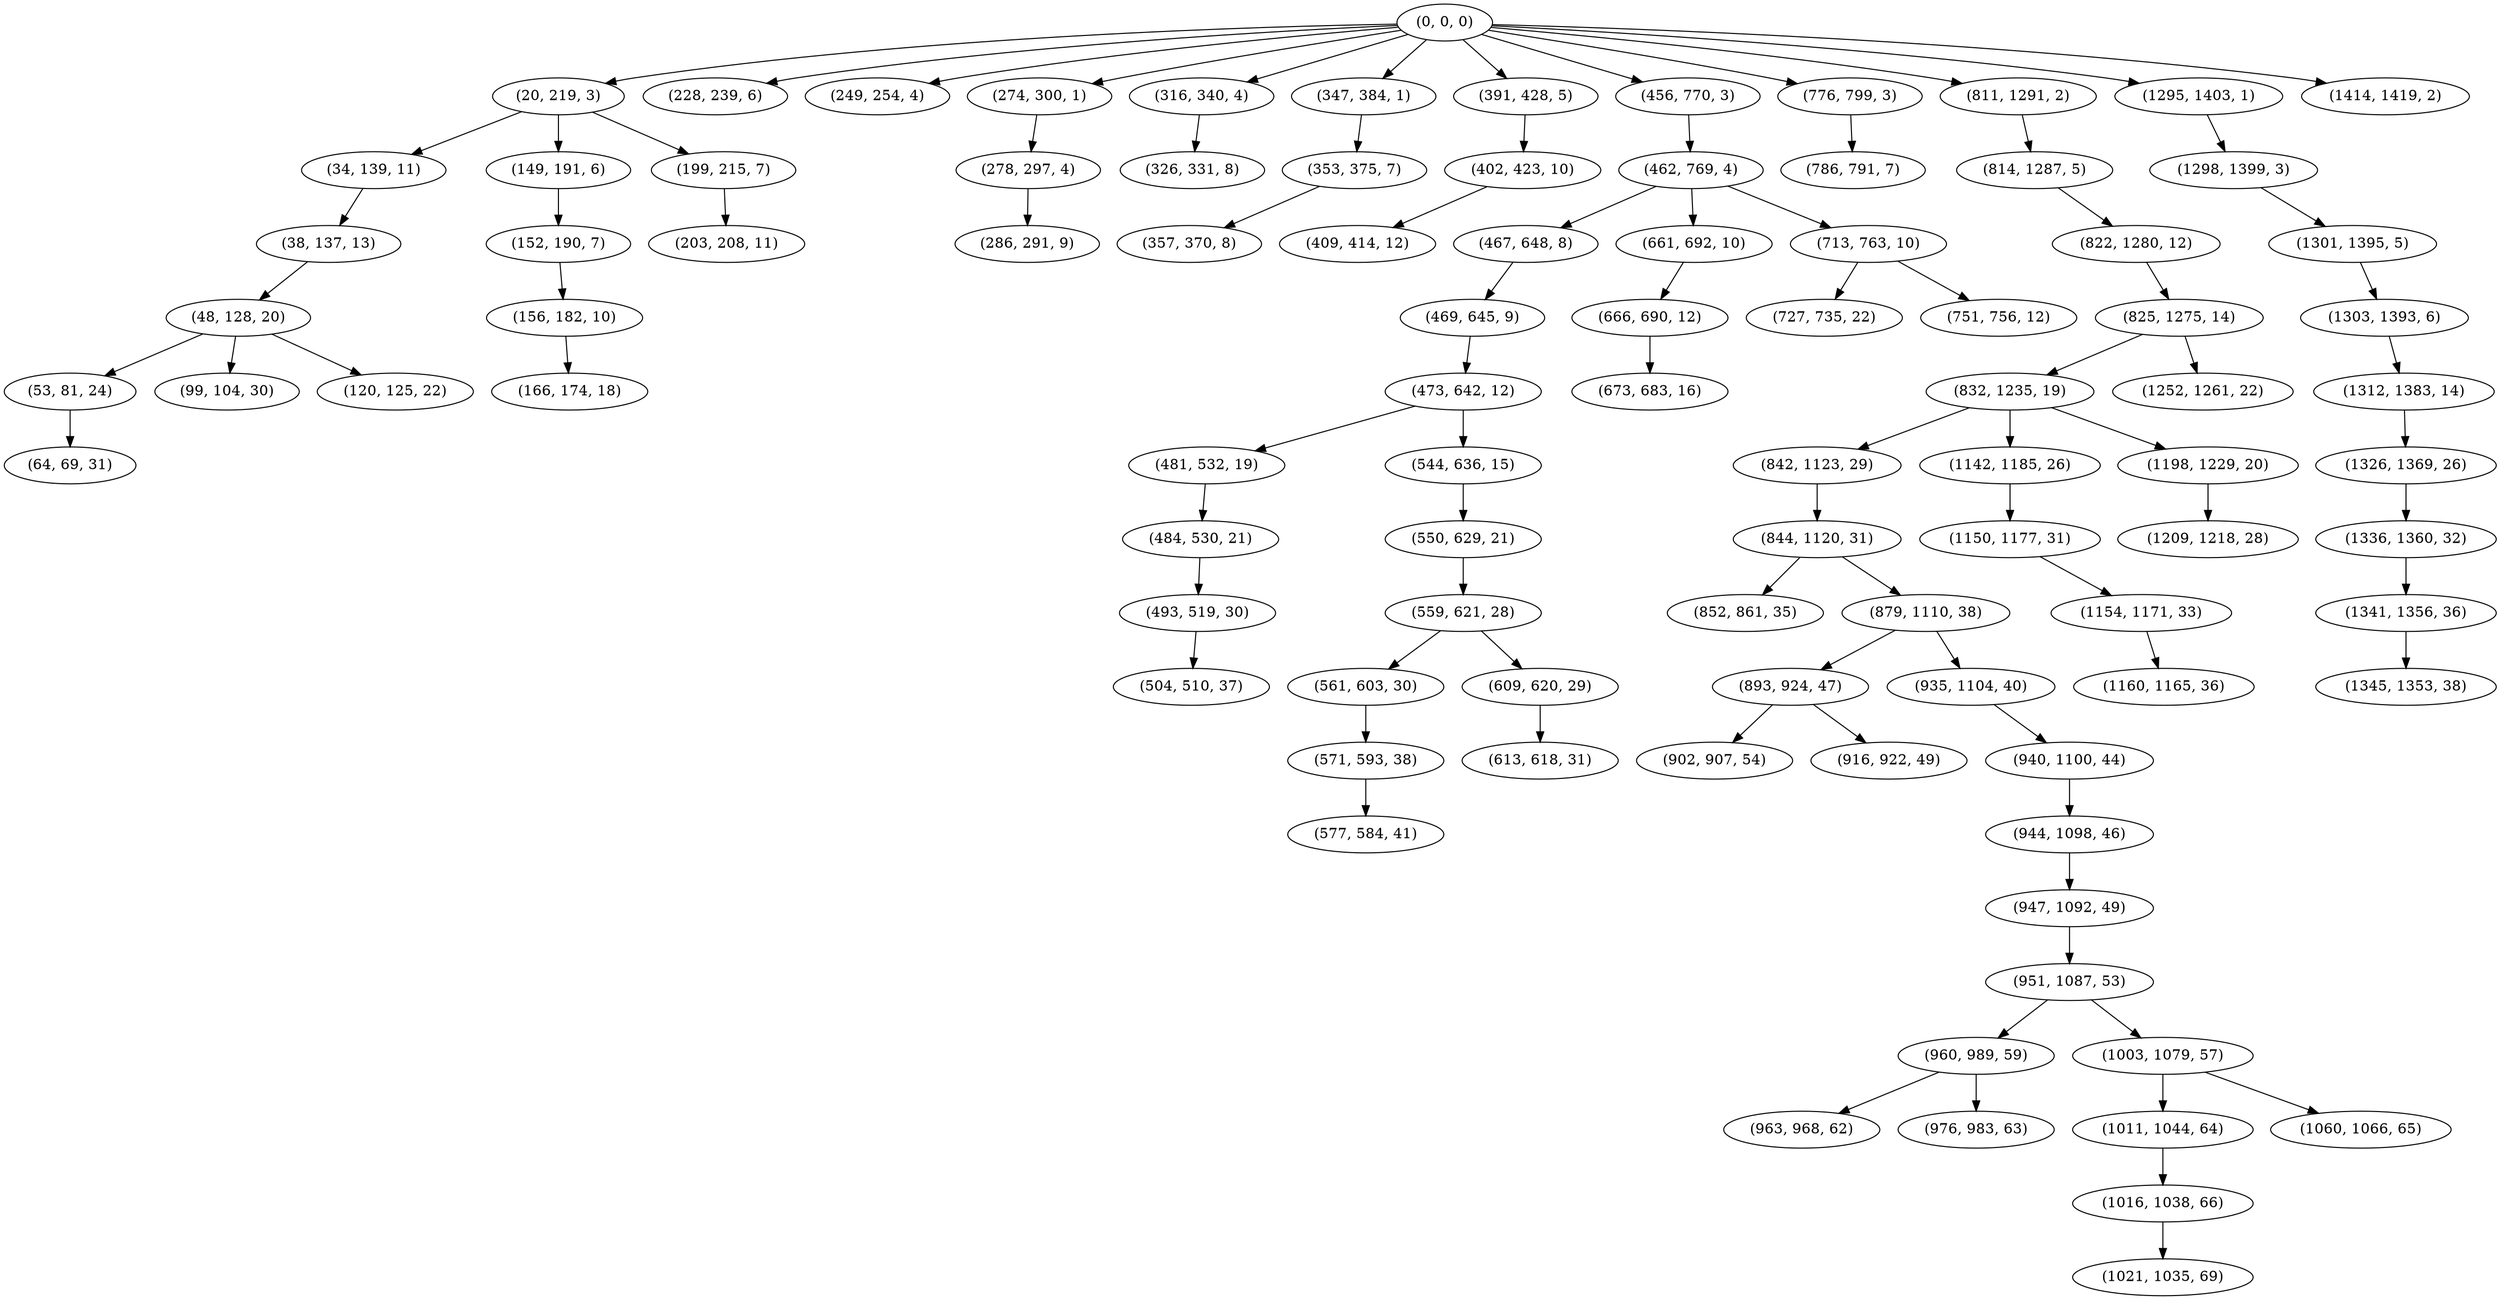 digraph tree {
    "(0, 0, 0)";
    "(20, 219, 3)";
    "(34, 139, 11)";
    "(38, 137, 13)";
    "(48, 128, 20)";
    "(53, 81, 24)";
    "(64, 69, 31)";
    "(99, 104, 30)";
    "(120, 125, 22)";
    "(149, 191, 6)";
    "(152, 190, 7)";
    "(156, 182, 10)";
    "(166, 174, 18)";
    "(199, 215, 7)";
    "(203, 208, 11)";
    "(228, 239, 6)";
    "(249, 254, 4)";
    "(274, 300, 1)";
    "(278, 297, 4)";
    "(286, 291, 9)";
    "(316, 340, 4)";
    "(326, 331, 8)";
    "(347, 384, 1)";
    "(353, 375, 7)";
    "(357, 370, 8)";
    "(391, 428, 5)";
    "(402, 423, 10)";
    "(409, 414, 12)";
    "(456, 770, 3)";
    "(462, 769, 4)";
    "(467, 648, 8)";
    "(469, 645, 9)";
    "(473, 642, 12)";
    "(481, 532, 19)";
    "(484, 530, 21)";
    "(493, 519, 30)";
    "(504, 510, 37)";
    "(544, 636, 15)";
    "(550, 629, 21)";
    "(559, 621, 28)";
    "(561, 603, 30)";
    "(571, 593, 38)";
    "(577, 584, 41)";
    "(609, 620, 29)";
    "(613, 618, 31)";
    "(661, 692, 10)";
    "(666, 690, 12)";
    "(673, 683, 16)";
    "(713, 763, 10)";
    "(727, 735, 22)";
    "(751, 756, 12)";
    "(776, 799, 3)";
    "(786, 791, 7)";
    "(811, 1291, 2)";
    "(814, 1287, 5)";
    "(822, 1280, 12)";
    "(825, 1275, 14)";
    "(832, 1235, 19)";
    "(842, 1123, 29)";
    "(844, 1120, 31)";
    "(852, 861, 35)";
    "(879, 1110, 38)";
    "(893, 924, 47)";
    "(902, 907, 54)";
    "(916, 922, 49)";
    "(935, 1104, 40)";
    "(940, 1100, 44)";
    "(944, 1098, 46)";
    "(947, 1092, 49)";
    "(951, 1087, 53)";
    "(960, 989, 59)";
    "(963, 968, 62)";
    "(976, 983, 63)";
    "(1003, 1079, 57)";
    "(1011, 1044, 64)";
    "(1016, 1038, 66)";
    "(1021, 1035, 69)";
    "(1060, 1066, 65)";
    "(1142, 1185, 26)";
    "(1150, 1177, 31)";
    "(1154, 1171, 33)";
    "(1160, 1165, 36)";
    "(1198, 1229, 20)";
    "(1209, 1218, 28)";
    "(1252, 1261, 22)";
    "(1295, 1403, 1)";
    "(1298, 1399, 3)";
    "(1301, 1395, 5)";
    "(1303, 1393, 6)";
    "(1312, 1383, 14)";
    "(1326, 1369, 26)";
    "(1336, 1360, 32)";
    "(1341, 1356, 36)";
    "(1345, 1353, 38)";
    "(1414, 1419, 2)";
    "(0, 0, 0)" -> "(20, 219, 3)";
    "(0, 0, 0)" -> "(228, 239, 6)";
    "(0, 0, 0)" -> "(249, 254, 4)";
    "(0, 0, 0)" -> "(274, 300, 1)";
    "(0, 0, 0)" -> "(316, 340, 4)";
    "(0, 0, 0)" -> "(347, 384, 1)";
    "(0, 0, 0)" -> "(391, 428, 5)";
    "(0, 0, 0)" -> "(456, 770, 3)";
    "(0, 0, 0)" -> "(776, 799, 3)";
    "(0, 0, 0)" -> "(811, 1291, 2)";
    "(0, 0, 0)" -> "(1295, 1403, 1)";
    "(0, 0, 0)" -> "(1414, 1419, 2)";
    "(20, 219, 3)" -> "(34, 139, 11)";
    "(20, 219, 3)" -> "(149, 191, 6)";
    "(20, 219, 3)" -> "(199, 215, 7)";
    "(34, 139, 11)" -> "(38, 137, 13)";
    "(38, 137, 13)" -> "(48, 128, 20)";
    "(48, 128, 20)" -> "(53, 81, 24)";
    "(48, 128, 20)" -> "(99, 104, 30)";
    "(48, 128, 20)" -> "(120, 125, 22)";
    "(53, 81, 24)" -> "(64, 69, 31)";
    "(149, 191, 6)" -> "(152, 190, 7)";
    "(152, 190, 7)" -> "(156, 182, 10)";
    "(156, 182, 10)" -> "(166, 174, 18)";
    "(199, 215, 7)" -> "(203, 208, 11)";
    "(274, 300, 1)" -> "(278, 297, 4)";
    "(278, 297, 4)" -> "(286, 291, 9)";
    "(316, 340, 4)" -> "(326, 331, 8)";
    "(347, 384, 1)" -> "(353, 375, 7)";
    "(353, 375, 7)" -> "(357, 370, 8)";
    "(391, 428, 5)" -> "(402, 423, 10)";
    "(402, 423, 10)" -> "(409, 414, 12)";
    "(456, 770, 3)" -> "(462, 769, 4)";
    "(462, 769, 4)" -> "(467, 648, 8)";
    "(462, 769, 4)" -> "(661, 692, 10)";
    "(462, 769, 4)" -> "(713, 763, 10)";
    "(467, 648, 8)" -> "(469, 645, 9)";
    "(469, 645, 9)" -> "(473, 642, 12)";
    "(473, 642, 12)" -> "(481, 532, 19)";
    "(473, 642, 12)" -> "(544, 636, 15)";
    "(481, 532, 19)" -> "(484, 530, 21)";
    "(484, 530, 21)" -> "(493, 519, 30)";
    "(493, 519, 30)" -> "(504, 510, 37)";
    "(544, 636, 15)" -> "(550, 629, 21)";
    "(550, 629, 21)" -> "(559, 621, 28)";
    "(559, 621, 28)" -> "(561, 603, 30)";
    "(559, 621, 28)" -> "(609, 620, 29)";
    "(561, 603, 30)" -> "(571, 593, 38)";
    "(571, 593, 38)" -> "(577, 584, 41)";
    "(609, 620, 29)" -> "(613, 618, 31)";
    "(661, 692, 10)" -> "(666, 690, 12)";
    "(666, 690, 12)" -> "(673, 683, 16)";
    "(713, 763, 10)" -> "(727, 735, 22)";
    "(713, 763, 10)" -> "(751, 756, 12)";
    "(776, 799, 3)" -> "(786, 791, 7)";
    "(811, 1291, 2)" -> "(814, 1287, 5)";
    "(814, 1287, 5)" -> "(822, 1280, 12)";
    "(822, 1280, 12)" -> "(825, 1275, 14)";
    "(825, 1275, 14)" -> "(832, 1235, 19)";
    "(825, 1275, 14)" -> "(1252, 1261, 22)";
    "(832, 1235, 19)" -> "(842, 1123, 29)";
    "(832, 1235, 19)" -> "(1142, 1185, 26)";
    "(832, 1235, 19)" -> "(1198, 1229, 20)";
    "(842, 1123, 29)" -> "(844, 1120, 31)";
    "(844, 1120, 31)" -> "(852, 861, 35)";
    "(844, 1120, 31)" -> "(879, 1110, 38)";
    "(879, 1110, 38)" -> "(893, 924, 47)";
    "(879, 1110, 38)" -> "(935, 1104, 40)";
    "(893, 924, 47)" -> "(902, 907, 54)";
    "(893, 924, 47)" -> "(916, 922, 49)";
    "(935, 1104, 40)" -> "(940, 1100, 44)";
    "(940, 1100, 44)" -> "(944, 1098, 46)";
    "(944, 1098, 46)" -> "(947, 1092, 49)";
    "(947, 1092, 49)" -> "(951, 1087, 53)";
    "(951, 1087, 53)" -> "(960, 989, 59)";
    "(951, 1087, 53)" -> "(1003, 1079, 57)";
    "(960, 989, 59)" -> "(963, 968, 62)";
    "(960, 989, 59)" -> "(976, 983, 63)";
    "(1003, 1079, 57)" -> "(1011, 1044, 64)";
    "(1003, 1079, 57)" -> "(1060, 1066, 65)";
    "(1011, 1044, 64)" -> "(1016, 1038, 66)";
    "(1016, 1038, 66)" -> "(1021, 1035, 69)";
    "(1142, 1185, 26)" -> "(1150, 1177, 31)";
    "(1150, 1177, 31)" -> "(1154, 1171, 33)";
    "(1154, 1171, 33)" -> "(1160, 1165, 36)";
    "(1198, 1229, 20)" -> "(1209, 1218, 28)";
    "(1295, 1403, 1)" -> "(1298, 1399, 3)";
    "(1298, 1399, 3)" -> "(1301, 1395, 5)";
    "(1301, 1395, 5)" -> "(1303, 1393, 6)";
    "(1303, 1393, 6)" -> "(1312, 1383, 14)";
    "(1312, 1383, 14)" -> "(1326, 1369, 26)";
    "(1326, 1369, 26)" -> "(1336, 1360, 32)";
    "(1336, 1360, 32)" -> "(1341, 1356, 36)";
    "(1341, 1356, 36)" -> "(1345, 1353, 38)";
}
